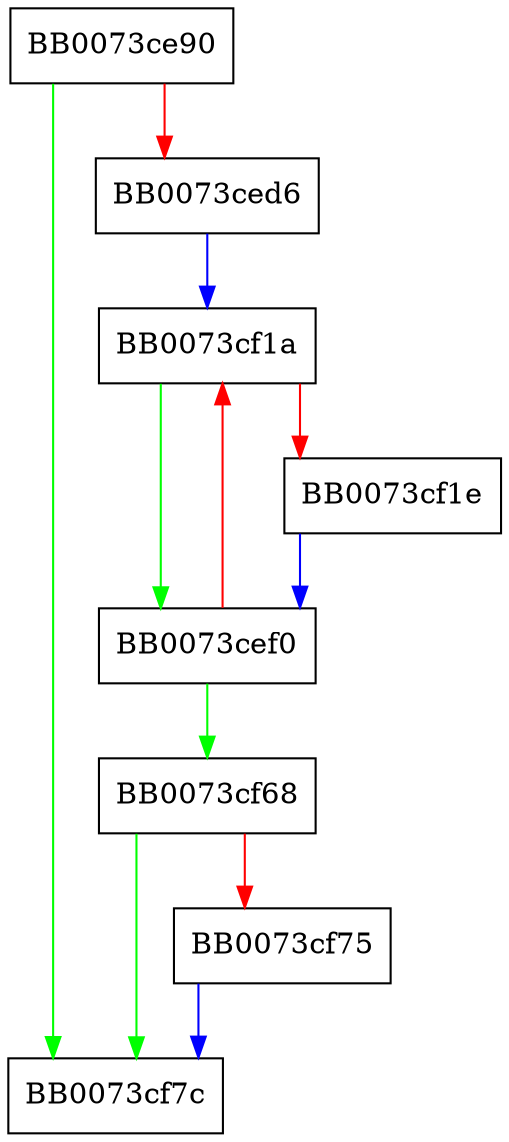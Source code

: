 digraph DES_ede3_ofb64_encrypt {
  node [shape="box"];
  graph [splines=ortho];
  BB0073ce90 -> BB0073cf7c [color="green"];
  BB0073ce90 -> BB0073ced6 [color="red"];
  BB0073ced6 -> BB0073cf1a [color="blue"];
  BB0073cef0 -> BB0073cf68 [color="green"];
  BB0073cef0 -> BB0073cf1a [color="red"];
  BB0073cf1a -> BB0073cef0 [color="green"];
  BB0073cf1a -> BB0073cf1e [color="red"];
  BB0073cf1e -> BB0073cef0 [color="blue"];
  BB0073cf68 -> BB0073cf7c [color="green"];
  BB0073cf68 -> BB0073cf75 [color="red"];
  BB0073cf75 -> BB0073cf7c [color="blue"];
}